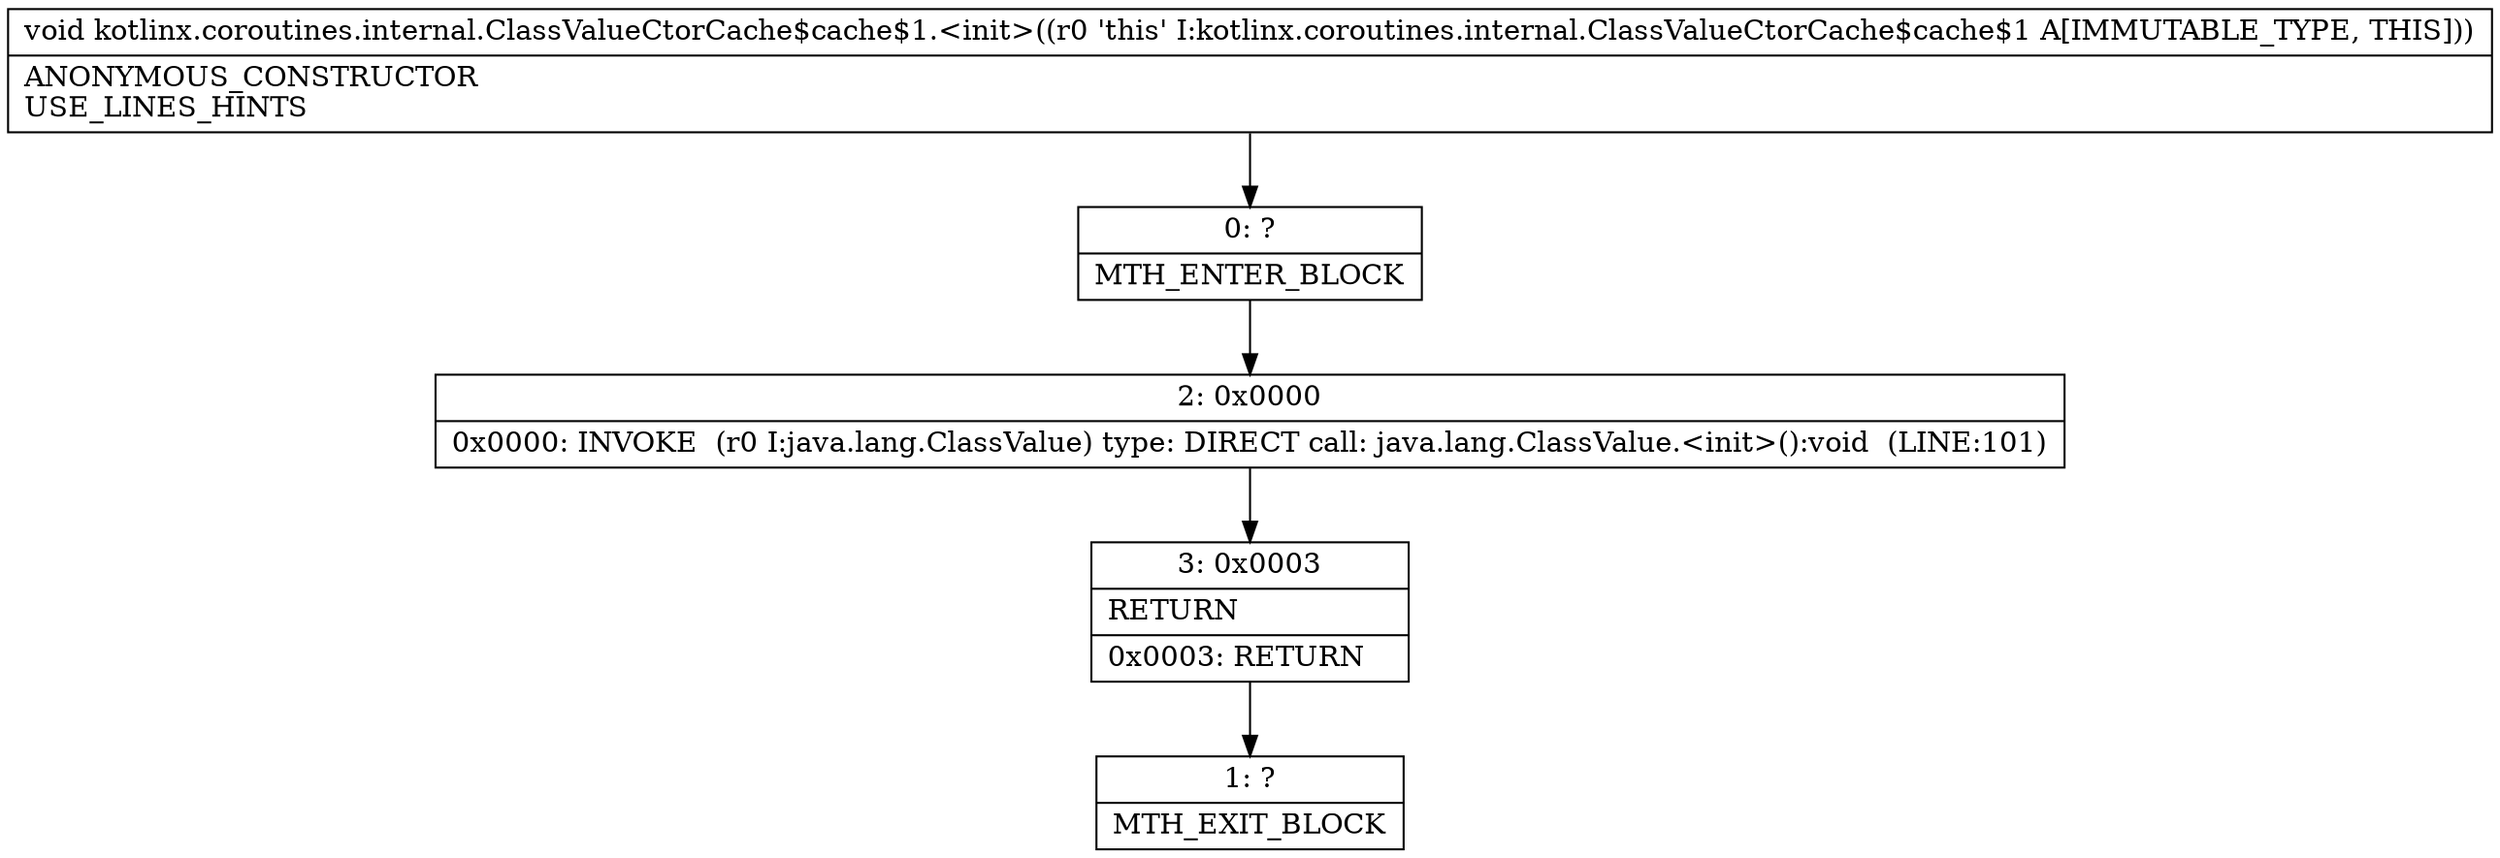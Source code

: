 digraph "CFG forkotlinx.coroutines.internal.ClassValueCtorCache$cache$1.\<init\>()V" {
Node_0 [shape=record,label="{0\:\ ?|MTH_ENTER_BLOCK\l}"];
Node_2 [shape=record,label="{2\:\ 0x0000|0x0000: INVOKE  (r0 I:java.lang.ClassValue) type: DIRECT call: java.lang.ClassValue.\<init\>():void  (LINE:101)\l}"];
Node_3 [shape=record,label="{3\:\ 0x0003|RETURN\l|0x0003: RETURN   \l}"];
Node_1 [shape=record,label="{1\:\ ?|MTH_EXIT_BLOCK\l}"];
MethodNode[shape=record,label="{void kotlinx.coroutines.internal.ClassValueCtorCache$cache$1.\<init\>((r0 'this' I:kotlinx.coroutines.internal.ClassValueCtorCache$cache$1 A[IMMUTABLE_TYPE, THIS]))  | ANONYMOUS_CONSTRUCTOR\lUSE_LINES_HINTS\l}"];
MethodNode -> Node_0;Node_0 -> Node_2;
Node_2 -> Node_3;
Node_3 -> Node_1;
}

